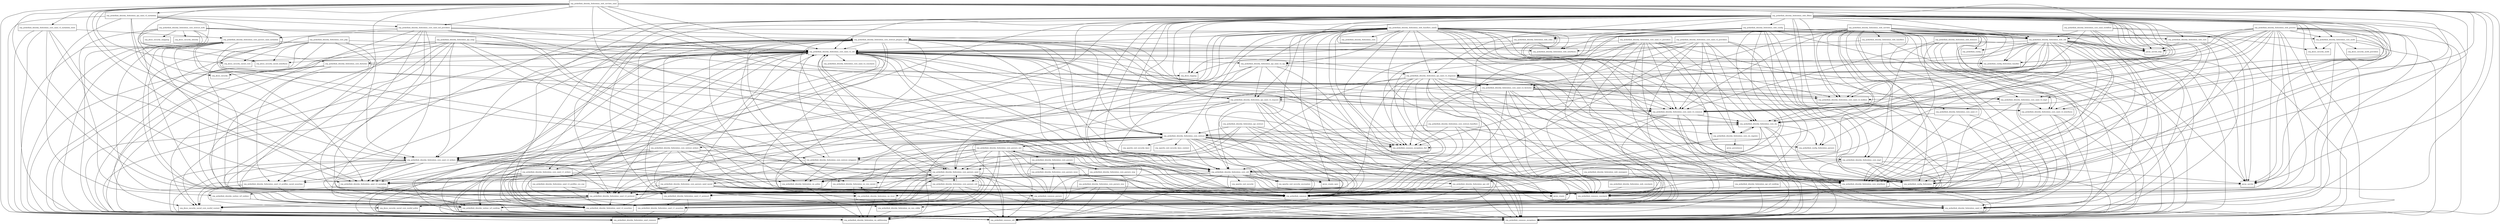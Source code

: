digraph picketlink_federation_2_5_3_SP10_redhat_1_package_dependencies {
  node [shape = box, fontsize=10.0];
  org_picketlink_identity_federation_api_saml_v2_metadata -> org_picketlink_common;
  org_picketlink_identity_federation_api_saml_v2_metadata -> org_picketlink_common_exceptions;
  org_picketlink_identity_federation_api_saml_v2_metadata -> org_picketlink_common_util;
  org_picketlink_identity_federation_api_saml_v2_metadata -> org_picketlink_identity_federation_core_saml_md_providers;
  org_picketlink_identity_federation_api_saml_v2_metadata -> org_picketlink_identity_federation_core_saml_v2_util;
  org_picketlink_identity_federation_api_saml_v2_metadata -> org_picketlink_identity_federation_core_saml_v2_writers;
  org_picketlink_identity_federation_api_saml_v2_metadata -> org_picketlink_identity_federation_saml_v2_metadata;
  org_picketlink_identity_federation_api_saml_v2_metadata -> org_picketlink_identity_xmlsec_w3_xmlenc;
  org_picketlink_identity_federation_api_saml_v2_request -> org_picketlink_common;
  org_picketlink_identity_federation_api_saml_v2_request -> org_picketlink_common_constants;
  org_picketlink_identity_federation_api_saml_v2_request -> org_picketlink_common_exceptions;
  org_picketlink_identity_federation_api_saml_v2_request -> org_picketlink_common_util;
  org_picketlink_identity_federation_api_saml_v2_request -> org_picketlink_identity_federation_core_parsers_saml;
  org_picketlink_identity_federation_api_saml_v2_request -> org_picketlink_identity_federation_core_saml_v2_common;
  org_picketlink_identity_federation_api_saml_v2_request -> org_picketlink_identity_federation_core_saml_v2_util;
  org_picketlink_identity_federation_api_saml_v2_request -> org_picketlink_identity_federation_core_saml_v2_writers;
  org_picketlink_identity_federation_api_saml_v2_request -> org_picketlink_identity_federation_core_util;
  org_picketlink_identity_federation_api_saml_v2_request -> org_picketlink_identity_federation_saml_v2;
  org_picketlink_identity_federation_api_saml_v2_request -> org_picketlink_identity_federation_saml_v2_assertion;
  org_picketlink_identity_federation_api_saml_v2_request -> org_picketlink_identity_federation_saml_v2_protocol;
  org_picketlink_identity_federation_api_saml_v2_response -> org_picketlink_common;
  org_picketlink_identity_federation_api_saml_v2_response -> org_picketlink_common_constants;
  org_picketlink_identity_federation_api_saml_v2_response -> org_picketlink_common_exceptions;
  org_picketlink_identity_federation_api_saml_v2_response -> org_picketlink_common_exceptions_fed;
  org_picketlink_identity_federation_api_saml_v2_response -> org_picketlink_common_util;
  org_picketlink_identity_federation_api_saml_v2_response -> org_picketlink_identity_federation_core_interfaces;
  org_picketlink_identity_federation_api_saml_v2_response -> org_picketlink_identity_federation_core_parsers_saml;
  org_picketlink_identity_federation_api_saml_v2_response -> org_picketlink_identity_federation_core_saml_v2_common;
  org_picketlink_identity_federation_api_saml_v2_response -> org_picketlink_identity_federation_core_saml_v2_factories;
  org_picketlink_identity_federation_api_saml_v2_response -> org_picketlink_identity_federation_core_saml_v2_holders;
  org_picketlink_identity_federation_api_saml_v2_response -> org_picketlink_identity_federation_core_saml_v2_util;
  org_picketlink_identity_federation_api_saml_v2_response -> org_picketlink_identity_federation_core_saml_v2_writers;
  org_picketlink_identity_federation_api_saml_v2_response -> org_picketlink_identity_federation_core_sts;
  org_picketlink_identity_federation_api_saml_v2_response -> org_picketlink_identity_federation_core_util;
  org_picketlink_identity_federation_api_saml_v2_response -> org_picketlink_identity_federation_saml_v2;
  org_picketlink_identity_federation_api_saml_v2_response -> org_picketlink_identity_federation_saml_v2_assertion;
  org_picketlink_identity_federation_api_saml_v2_response -> org_picketlink_identity_federation_saml_v2_protocol;
  org_picketlink_identity_federation_api_saml_v2_sig -> org_picketlink_common;
  org_picketlink_identity_federation_api_saml_v2_sig -> org_picketlink_common_constants;
  org_picketlink_identity_federation_api_saml_v2_sig -> org_picketlink_common_exceptions;
  org_picketlink_identity_federation_api_saml_v2_sig -> org_picketlink_identity_federation_api_saml_v2_request;
  org_picketlink_identity_federation_api_saml_v2_sig -> org_picketlink_identity_federation_api_saml_v2_response;
  org_picketlink_identity_federation_api_saml_v2_sig -> org_picketlink_identity_federation_core_util;
  org_picketlink_identity_federation_api_saml_v2_sig -> org_picketlink_identity_federation_saml_v2_protocol;
  org_picketlink_identity_federation_api_soap -> org_jboss_security_xacml_core_model_context;
  org_picketlink_identity_federation_api_soap -> org_picketlink_common;
  org_picketlink_identity_federation_api_soap -> org_picketlink_common_constants;
  org_picketlink_identity_federation_api_soap -> org_picketlink_common_exceptions;
  org_picketlink_identity_federation_api_soap -> org_picketlink_common_util;
  org_picketlink_identity_federation_api_soap -> org_picketlink_identity_federation_core_parsers_saml;
  org_picketlink_identity_federation_api_soap -> org_picketlink_identity_federation_core_saml_v2_common;
  org_picketlink_identity_federation_api_soap -> org_picketlink_identity_federation_core_saml_v2_util;
  org_picketlink_identity_federation_api_soap -> org_picketlink_identity_federation_core_saml_v2_writers;
  org_picketlink_identity_federation_api_soap -> org_picketlink_identity_federation_core_util;
  org_picketlink_identity_federation_api_soap -> org_picketlink_identity_federation_saml_v2_assertion;
  org_picketlink_identity_federation_api_soap -> org_picketlink_identity_federation_saml_v2_profiles_xacml_assertion;
  org_picketlink_identity_federation_api_soap -> org_picketlink_identity_federation_saml_v2_protocol;
  org_picketlink_identity_federation_api_util -> org_picketlink_common;
  org_picketlink_identity_federation_api_util -> org_picketlink_common_exceptions;
  org_picketlink_identity_federation_api_util -> org_picketlink_common_util;
  org_picketlink_identity_federation_api_w3_xmldsig -> org_picketlink_common_constants;
  org_picketlink_identity_federation_api_w3_xmldsig -> org_picketlink_common_exceptions;
  org_picketlink_identity_federation_api_w3_xmldsig -> org_picketlink_common_util;
  org_picketlink_identity_federation_api_wstrust -> org_picketlink_common;
  org_picketlink_identity_federation_api_wstrust -> org_picketlink_common_exceptions;
  org_picketlink_identity_federation_api_wstrust -> org_picketlink_common_exceptions_fed;
  org_picketlink_identity_federation_api_wstrust -> org_picketlink_identity_federation_core_wstrust;
  org_picketlink_identity_federation_api_wstrust -> org_picketlink_identity_federation_core_wstrust_wrappers;
  org_picketlink_identity_federation_api_wstrust -> org_picketlink_identity_federation_ws_policy;
  org_picketlink_identity_federation_api_wstrust -> org_picketlink_identity_federation_ws_trust;
  org_picketlink_identity_federation_core_audit -> javax_servlet;
  org_picketlink_identity_federation_core_audit -> org_jboss_security_audit;
  org_picketlink_identity_federation_core_audit -> org_jboss_security_audit_providers;
  org_picketlink_identity_federation_core_audit -> org_picketlink_common;
  org_picketlink_identity_federation_core_audit -> org_picketlink_common_exceptions;
  org_picketlink_identity_federation_core_audit -> org_picketlink_common_util;
  org_picketlink_identity_federation_core_factories -> org_jboss_logging;
  org_picketlink_identity_federation_core_factories -> org_jboss_security;
  org_picketlink_identity_federation_core_factories -> org_jboss_security_xacml_core_model_context;
  org_picketlink_identity_federation_core_factories -> org_picketlink_identity_federation_saml_v2_profiles_xacml_assertion;
  org_picketlink_identity_federation_core_impl -> javax_crypto;
  org_picketlink_identity_federation_core_impl -> org_picketlink_common;
  org_picketlink_identity_federation_core_impl -> org_picketlink_common_exceptions;
  org_picketlink_identity_federation_core_impl -> org_picketlink_config_federation;
  org_picketlink_identity_federation_core_impl -> org_picketlink_identity_federation_core_interfaces;
  org_picketlink_identity_federation_core_impl -> org_picketlink_identity_federation_core_util;
  org_picketlink_identity_federation_core_interfaces -> javax_crypto;
  org_picketlink_identity_federation_core_interfaces -> org_picketlink_common_exceptions;
  org_picketlink_identity_federation_core_parsers -> org_picketlink_common_parsers;
  org_picketlink_identity_federation_core_parsers -> org_picketlink_identity_federation_core_parsers_saml;
  org_picketlink_identity_federation_core_parsers -> org_picketlink_identity_federation_core_parsers_wsa;
  org_picketlink_identity_federation_core_parsers -> org_picketlink_identity_federation_core_parsers_wsp;
  org_picketlink_identity_federation_core_parsers -> org_picketlink_identity_federation_core_parsers_wsse;
  org_picketlink_identity_federation_core_parsers -> org_picketlink_identity_federation_core_parsers_wst;
  org_picketlink_identity_federation_core_parsers_saml -> org_jboss_security_xacml_core_model_context;
  org_picketlink_identity_federation_core_parsers_saml -> org_picketlink_common;
  org_picketlink_identity_federation_core_parsers_saml -> org_picketlink_common_constants;
  org_picketlink_identity_federation_core_parsers_saml -> org_picketlink_common_exceptions;
  org_picketlink_identity_federation_core_parsers_saml -> org_picketlink_common_parsers;
  org_picketlink_identity_federation_core_parsers_saml -> org_picketlink_common_util;
  org_picketlink_identity_federation_core_parsers_saml -> org_picketlink_identity_federation_core_parsers_saml_metadata;
  org_picketlink_identity_federation_core_parsers_saml -> org_picketlink_identity_federation_core_parsers_saml_xacml;
  org_picketlink_identity_federation_core_parsers_saml -> org_picketlink_identity_federation_core_parsers_util;
  org_picketlink_identity_federation_core_parsers_saml -> org_picketlink_identity_federation_core_saml_v2_util;
  org_picketlink_identity_federation_core_parsers_saml -> org_picketlink_identity_federation_saml_common;
  org_picketlink_identity_federation_core_parsers_saml -> org_picketlink_identity_federation_saml_v1_assertion;
  org_picketlink_identity_federation_core_parsers_saml -> org_picketlink_identity_federation_saml_v1_protocol;
  org_picketlink_identity_federation_core_parsers_saml -> org_picketlink_identity_federation_saml_v2_assertion;
  org_picketlink_identity_federation_core_parsers_saml -> org_picketlink_identity_federation_saml_v2_profiles_xacml_assertion;
  org_picketlink_identity_federation_core_parsers_saml -> org_picketlink_identity_federation_saml_v2_protocol;
  org_picketlink_identity_federation_core_parsers_saml -> org_picketlink_identity_xmlsec_w3_xmldsig;
  org_picketlink_identity_federation_core_parsers_saml_metadata -> org_picketlink_common;
  org_picketlink_identity_federation_core_parsers_saml_metadata -> org_picketlink_common_constants;
  org_picketlink_identity_federation_core_parsers_saml_metadata -> org_picketlink_common_exceptions;
  org_picketlink_identity_federation_core_parsers_saml_metadata -> org_picketlink_common_parsers;
  org_picketlink_identity_federation_core_parsers_saml_metadata -> org_picketlink_common_util;
  org_picketlink_identity_federation_core_parsers_saml_metadata -> org_picketlink_identity_federation_core_parsers_util;
  org_picketlink_identity_federation_core_parsers_saml_metadata -> org_picketlink_identity_federation_core_saml_v2_util;
  org_picketlink_identity_federation_core_parsers_saml_metadata -> org_picketlink_identity_federation_saml_v2_assertion;
  org_picketlink_identity_federation_core_parsers_saml_metadata -> org_picketlink_identity_federation_saml_v2_metadata;
  org_picketlink_identity_federation_core_parsers_saml_xacml -> org_jboss_security_xacml_core_model_context;
  org_picketlink_identity_federation_core_parsers_saml_xacml -> org_picketlink_common;
  org_picketlink_identity_federation_core_parsers_saml_xacml -> org_picketlink_common_constants;
  org_picketlink_identity_federation_core_parsers_saml_xacml -> org_picketlink_common_exceptions;
  org_picketlink_identity_federation_core_parsers_saml_xacml -> org_picketlink_common_parsers;
  org_picketlink_identity_federation_core_parsers_saml_xacml -> org_picketlink_common_util;
  org_picketlink_identity_federation_core_parsers_saml_xacml -> org_picketlink_identity_federation_core_parsers_saml;
  org_picketlink_identity_federation_core_parsers_saml_xacml -> org_picketlink_identity_federation_saml_v2_protocol;
  org_picketlink_identity_federation_core_parsers_util -> org_picketlink_common;
  org_picketlink_identity_federation_core_parsers_util -> org_picketlink_common_constants;
  org_picketlink_identity_federation_core_parsers_util -> org_picketlink_common_exceptions;
  org_picketlink_identity_federation_core_parsers_util -> org_picketlink_common_util;
  org_picketlink_identity_federation_core_parsers_util -> org_picketlink_identity_federation_core_parsers_saml;
  org_picketlink_identity_federation_core_parsers_util -> org_picketlink_identity_federation_core_saml_v2_util;
  org_picketlink_identity_federation_core_parsers_util -> org_picketlink_identity_federation_saml_v1_assertion;
  org_picketlink_identity_federation_core_parsers_util -> org_picketlink_identity_federation_saml_v1_protocol;
  org_picketlink_identity_federation_core_parsers_util -> org_picketlink_identity_federation_saml_v2_assertion;
  org_picketlink_identity_federation_core_parsers_util -> org_picketlink_identity_xmlsec_w3_xmldsig;
  org_picketlink_identity_federation_core_parsers_wsa -> org_picketlink_common;
  org_picketlink_identity_federation_core_parsers_wsa -> org_picketlink_common_exceptions;
  org_picketlink_identity_federation_core_parsers_wsa -> org_picketlink_common_parsers;
  org_picketlink_identity_federation_core_parsers_wsa -> org_picketlink_common_util;
  org_picketlink_identity_federation_core_parsers_wsa -> org_picketlink_identity_federation_ws_addressing;
  org_picketlink_identity_federation_core_parsers_wsp -> org_picketlink_common;
  org_picketlink_identity_federation_core_parsers_wsp -> org_picketlink_common_exceptions;
  org_picketlink_identity_federation_core_parsers_wsp -> org_picketlink_common_parsers;
  org_picketlink_identity_federation_core_parsers_wsp -> org_picketlink_common_util;
  org_picketlink_identity_federation_core_parsers_wsp -> org_picketlink_identity_federation_core_parsers;
  org_picketlink_identity_federation_core_parsers_wsp -> org_picketlink_identity_federation_ws_policy;
  org_picketlink_identity_federation_core_parsers_wsse -> org_picketlink_common;
  org_picketlink_identity_federation_core_parsers_wsse -> org_picketlink_common_exceptions;
  org_picketlink_identity_federation_core_parsers_wsse -> org_picketlink_common_parsers;
  org_picketlink_identity_federation_core_parsers_wsse -> org_picketlink_common_util;
  org_picketlink_identity_federation_core_parsers_wsse -> org_picketlink_identity_federation_ws_wss_secext;
  org_picketlink_identity_federation_core_parsers_wst -> org_picketlink_common;
  org_picketlink_identity_federation_core_parsers_wst -> org_picketlink_common_exceptions;
  org_picketlink_identity_federation_core_parsers_wst -> org_picketlink_common_parsers;
  org_picketlink_identity_federation_core_parsers_wst -> org_picketlink_common_util;
  org_picketlink_identity_federation_core_parsers_wst -> org_picketlink_identity_federation_core_parsers;
  org_picketlink_identity_federation_core_parsers_wst -> org_picketlink_identity_federation_core_parsers_util;
  org_picketlink_identity_federation_core_parsers_wst -> org_picketlink_identity_federation_core_parsers_wsse;
  org_picketlink_identity_federation_core_parsers_wst -> org_picketlink_identity_federation_core_wstrust;
  org_picketlink_identity_federation_core_parsers_wst -> org_picketlink_identity_federation_core_wstrust_wrappers;
  org_picketlink_identity_federation_core_parsers_wst -> org_picketlink_identity_federation_ws_addressing;
  org_picketlink_identity_federation_core_parsers_wst -> org_picketlink_identity_federation_ws_policy;
  org_picketlink_identity_federation_core_parsers_wst -> org_picketlink_identity_federation_ws_trust;
  org_picketlink_identity_federation_core_parsers_wst -> org_picketlink_identity_federation_ws_wss_secext;
  org_picketlink_identity_federation_core_parsers_wst -> org_picketlink_identity_federation_ws_wss_utility;
  org_picketlink_identity_federation_core_parsers_wst -> org_picketlink_identity_xmlsec_w3_xmldsig;
  org_picketlink_identity_federation_core_pdp -> org_jboss_security_xacml_core;
  org_picketlink_identity_federation_core_pdp -> org_jboss_security_xacml_interfaces;
  org_picketlink_identity_federation_core_pdp -> org_picketlink_common;
  org_picketlink_identity_federation_core_pdp -> org_picketlink_common_exceptions;
  org_picketlink_identity_federation_core_pdp -> org_picketlink_common_util;
  org_picketlink_identity_federation_core_pdp -> org_picketlink_identity_federation_core_saml_v2_util;
  org_picketlink_identity_federation_core_pdp -> org_picketlink_identity_federation_core_saml_v2_writers;
  org_picketlink_identity_federation_core_pdp -> org_picketlink_identity_federation_saml_v2_protocol;
  org_picketlink_identity_federation_core_saml_md_providers -> org_picketlink_common;
  org_picketlink_identity_federation_core_saml_md_providers -> org_picketlink_common_constants;
  org_picketlink_identity_federation_core_saml_md_providers -> org_picketlink_common_exceptions;
  org_picketlink_identity_federation_core_saml_md_providers -> org_picketlink_common_util;
  org_picketlink_identity_federation_core_saml_md_providers -> org_picketlink_config_federation;
  org_picketlink_identity_federation_core_saml_md_providers -> org_picketlink_config_federation_handler;
  org_picketlink_identity_federation_core_saml_md_providers -> org_picketlink_identity_federation_core_interfaces;
  org_picketlink_identity_federation_core_saml_md_providers -> org_picketlink_identity_federation_core_parsers_saml_metadata;
  org_picketlink_identity_federation_core_saml_md_providers -> org_picketlink_identity_federation_saml_v2_assertion;
  org_picketlink_identity_federation_core_saml_md_providers -> org_picketlink_identity_federation_saml_v2_metadata;
  org_picketlink_identity_federation_core_saml_md_providers -> org_picketlink_identity_federation_web_util;
  org_picketlink_identity_federation_core_saml_v1 -> org_picketlink_common_constants;
  org_picketlink_identity_federation_core_saml_v1 -> org_picketlink_identity_federation_core_interfaces;
  org_picketlink_identity_federation_core_saml_v1 -> org_picketlink_identity_federation_core_sts;
  org_picketlink_identity_federation_core_saml_v1 -> org_picketlink_identity_federation_saml_v1_assertion;
  org_picketlink_identity_federation_core_saml_v1_providers -> org_picketlink_common;
  org_picketlink_identity_federation_core_saml_v1_providers -> org_picketlink_common_constants;
  org_picketlink_identity_federation_core_saml_v1_providers -> org_picketlink_common_exceptions;
  org_picketlink_identity_federation_core_saml_v1_providers -> org_picketlink_common_exceptions_fed;
  org_picketlink_identity_federation_core_saml_v1_providers -> org_picketlink_identity_federation_core_interfaces;
  org_picketlink_identity_federation_core_saml_v1_providers -> org_picketlink_identity_federation_core_saml_v1;
  org_picketlink_identity_federation_core_saml_v1_providers -> org_picketlink_identity_federation_core_saml_v2_common;
  org_picketlink_identity_federation_core_saml_v1_providers -> org_picketlink_identity_federation_core_saml_v2_util;
  org_picketlink_identity_federation_core_saml_v1_providers -> org_picketlink_identity_federation_core_sts;
  org_picketlink_identity_federation_core_saml_v1_providers -> org_picketlink_identity_federation_core_sts_registry;
  org_picketlink_identity_federation_core_saml_v1_providers -> org_picketlink_identity_federation_saml_v1_assertion;
  org_picketlink_identity_federation_core_saml_v1_providers -> org_picketlink_identity_federation_saml_v2_assertion;
  org_picketlink_identity_federation_core_saml_v1_writers -> org_picketlink_common;
  org_picketlink_identity_federation_core_saml_v1_writers -> org_picketlink_common_constants;
  org_picketlink_identity_federation_core_saml_v1_writers -> org_picketlink_common_exceptions;
  org_picketlink_identity_federation_core_saml_v1_writers -> org_picketlink_common_util;
  org_picketlink_identity_federation_core_saml_v1_writers -> org_picketlink_identity_federation_saml_common;
  org_picketlink_identity_federation_core_saml_v1_writers -> org_picketlink_identity_federation_saml_v1_assertion;
  org_picketlink_identity_federation_core_saml_v1_writers -> org_picketlink_identity_federation_saml_v1_protocol;
  org_picketlink_identity_federation_core_saml_v1_writers -> org_picketlink_identity_federation_saml_v2_assertion;
  org_picketlink_identity_federation_core_saml_v1_writers -> org_picketlink_identity_federation_saml_v2_metadata;
  org_picketlink_identity_federation_core_saml_v2_common -> org_picketlink_common;
  org_picketlink_identity_federation_core_saml_v2_common -> org_picketlink_common_constants;
  org_picketlink_identity_federation_core_saml_v2_common -> org_picketlink_identity_federation_core_interfaces;
  org_picketlink_identity_federation_core_saml_v2_common -> org_picketlink_identity_federation_core_sts;
  org_picketlink_identity_federation_core_saml_v2_common -> org_picketlink_identity_federation_saml_v2;
  org_picketlink_identity_federation_core_saml_v2_common -> org_picketlink_identity_federation_saml_v2_assertion;
  org_picketlink_identity_federation_core_saml_v2_factories -> org_picketlink_common;
  org_picketlink_identity_federation_core_saml_v2_factories -> org_picketlink_common_constants;
  org_picketlink_identity_federation_core_saml_v2_factories -> org_picketlink_common_exceptions;
  org_picketlink_identity_federation_core_saml_v2_factories -> org_picketlink_identity_federation_core_saml_v2_common;
  org_picketlink_identity_federation_core_saml_v2_factories -> org_picketlink_identity_federation_core_saml_v2_holders;
  org_picketlink_identity_federation_core_saml_v2_factories -> org_picketlink_identity_federation_core_saml_v2_impl;
  org_picketlink_identity_federation_core_saml_v2_factories -> org_picketlink_identity_federation_core_saml_v2_interfaces;
  org_picketlink_identity_federation_core_saml_v2_factories -> org_picketlink_identity_federation_core_saml_v2_util;
  org_picketlink_identity_federation_core_saml_v2_factories -> org_picketlink_identity_federation_saml_v2_assertion;
  org_picketlink_identity_federation_core_saml_v2_factories -> org_picketlink_identity_federation_saml_v2_protocol;
  org_picketlink_identity_federation_core_saml_v2_factories -> org_picketlink_identity_xmlsec_w3_xmldsig;
  org_picketlink_identity_federation_core_saml_v2_holders -> org_picketlink_common;
  org_picketlink_identity_federation_core_saml_v2_holders -> org_picketlink_common_constants;
  org_picketlink_identity_federation_core_saml_v2_holders -> org_picketlink_identity_federation_core_sts;
  org_picketlink_identity_federation_core_saml_v2_holders -> org_picketlink_identity_federation_saml_v2_assertion;
  org_picketlink_identity_federation_core_saml_v2_impl -> org_picketlink_identity_federation_core_interfaces;
  org_picketlink_identity_federation_core_saml_v2_impl -> org_picketlink_identity_federation_core_saml_v2_common;
  org_picketlink_identity_federation_core_saml_v2_impl -> org_picketlink_identity_federation_core_saml_v2_interfaces;
  org_picketlink_identity_federation_core_saml_v2_impl -> org_picketlink_identity_federation_saml_v2;
  org_picketlink_identity_federation_core_saml_v2_impl -> org_picketlink_identity_federation_saml_v2_assertion;
  org_picketlink_identity_federation_core_saml_v2_interfaces -> org_picketlink_common_exceptions;
  org_picketlink_identity_federation_core_saml_v2_interfaces -> org_picketlink_identity_federation_core_interfaces;
  org_picketlink_identity_federation_core_saml_v2_interfaces -> org_picketlink_identity_federation_saml_v2;
  org_picketlink_identity_federation_core_saml_v2_interfaces -> org_picketlink_identity_federation_saml_v2_assertion;
  org_picketlink_identity_federation_core_saml_v2_metadata_store -> org_picketlink_common;
  org_picketlink_identity_federation_core_saml_v2_metadata_store -> org_picketlink_common_exceptions;
  org_picketlink_identity_federation_core_saml_v2_metadata_store -> org_picketlink_common_util;
  org_picketlink_identity_federation_core_saml_v2_metadata_store -> org_picketlink_identity_federation_core_parsers_saml_metadata;
  org_picketlink_identity_federation_core_saml_v2_metadata_store -> org_picketlink_identity_federation_core_saml_v2_writers;
  org_picketlink_identity_federation_core_saml_v2_metadata_store -> org_picketlink_identity_federation_saml_v2_metadata;
  org_picketlink_identity_federation_core_saml_v2_providers -> org_picketlink_common;
  org_picketlink_identity_federation_core_saml_v2_providers -> org_picketlink_common_constants;
  org_picketlink_identity_federation_core_saml_v2_providers -> org_picketlink_common_exceptions;
  org_picketlink_identity_federation_core_saml_v2_providers -> org_picketlink_common_exceptions_fed;
  org_picketlink_identity_federation_core_saml_v2_providers -> org_picketlink_identity_federation_core_interfaces;
  org_picketlink_identity_federation_core_saml_v2_providers -> org_picketlink_identity_federation_core_saml_v2_common;
  org_picketlink_identity_federation_core_saml_v2_providers -> org_picketlink_identity_federation_core_saml_v2_factories;
  org_picketlink_identity_federation_core_saml_v2_providers -> org_picketlink_identity_federation_core_saml_v2_util;
  org_picketlink_identity_federation_core_saml_v2_providers -> org_picketlink_identity_federation_core_sts;
  org_picketlink_identity_federation_core_saml_v2_providers -> org_picketlink_identity_federation_core_sts_registry;
  org_picketlink_identity_federation_core_saml_v2_providers -> org_picketlink_identity_federation_saml_v2_assertion;
  org_picketlink_identity_federation_core_saml_v2_util -> org_jboss_security_xacml_core;
  org_picketlink_identity_federation_core_saml_v2_util -> org_jboss_security_xacml_core_model_context;
  org_picketlink_identity_federation_core_saml_v2_util -> org_jboss_security_xacml_interfaces;
  org_picketlink_identity_federation_core_saml_v2_util -> org_picketlink_common;
  org_picketlink_identity_federation_core_saml_v2_util -> org_picketlink_common_constants;
  org_picketlink_identity_federation_core_saml_v2_util -> org_picketlink_common_exceptions;
  org_picketlink_identity_federation_core_saml_v2_util -> org_picketlink_common_exceptions_fed;
  org_picketlink_identity_federation_core_saml_v2_util -> org_picketlink_common_util;
  org_picketlink_identity_federation_core_saml_v2_util -> org_picketlink_config_federation;
  org_picketlink_identity_federation_core_saml_v2_util -> org_picketlink_config_federation_handler;
  org_picketlink_identity_federation_core_saml_v2_util -> org_picketlink_identity_federation_api_saml_v2_sig;
  org_picketlink_identity_federation_core_saml_v2_util -> org_picketlink_identity_federation_core_factories;
  org_picketlink_identity_federation_core_saml_v2_util -> org_picketlink_identity_federation_core_parsers_saml;
  org_picketlink_identity_federation_core_saml_v2_util -> org_picketlink_identity_federation_core_parsers_saml_xacml;
  org_picketlink_identity_federation_core_saml_v2_util -> org_picketlink_identity_federation_core_saml_v2_common;
  org_picketlink_identity_federation_core_saml_v2_util -> org_picketlink_identity_federation_core_saml_v2_constants;
  org_picketlink_identity_federation_core_saml_v2_util -> org_picketlink_identity_federation_core_saml_v2_factories;
  org_picketlink_identity_federation_core_saml_v2_util -> org_picketlink_identity_federation_core_saml_v2_holders;
  org_picketlink_identity_federation_core_saml_v2_util -> org_picketlink_identity_federation_core_saml_v2_impl;
  org_picketlink_identity_federation_core_saml_v2_util -> org_picketlink_identity_federation_core_saml_v2_interfaces;
  org_picketlink_identity_federation_core_saml_v2_util -> org_picketlink_identity_federation_core_saml_v2_writers;
  org_picketlink_identity_federation_core_saml_v2_util -> org_picketlink_identity_federation_core_util;
  org_picketlink_identity_federation_core_saml_v2_util -> org_picketlink_identity_federation_saml_v1_assertion;
  org_picketlink_identity_federation_core_saml_v2_util -> org_picketlink_identity_federation_saml_v2_assertion;
  org_picketlink_identity_federation_core_saml_v2_util -> org_picketlink_identity_federation_saml_v2_metadata;
  org_picketlink_identity_federation_core_saml_v2_util -> org_picketlink_identity_federation_saml_v2_profiles_xacml_assertion;
  org_picketlink_identity_federation_core_saml_v2_util -> org_picketlink_identity_federation_saml_v2_protocol;
  org_picketlink_identity_federation_core_saml_v2_util -> org_picketlink_identity_xmlsec_w3_xmldsig;
  org_picketlink_identity_federation_core_saml_v2_writers -> org_jboss_security_xacml_core_model_context;
  org_picketlink_identity_federation_core_saml_v2_writers -> org_picketlink_common;
  org_picketlink_identity_federation_core_saml_v2_writers -> org_picketlink_common_constants;
  org_picketlink_identity_federation_core_saml_v2_writers -> org_picketlink_common_exceptions;
  org_picketlink_identity_federation_core_saml_v2_writers -> org_picketlink_common_util;
  org_picketlink_identity_federation_core_saml_v2_writers -> org_picketlink_identity_federation_core_saml_v2_util;
  org_picketlink_identity_federation_core_saml_v2_writers -> org_picketlink_identity_federation_core_util;
  org_picketlink_identity_federation_core_saml_v2_writers -> org_picketlink_identity_federation_saml_v2_assertion;
  org_picketlink_identity_federation_core_saml_v2_writers -> org_picketlink_identity_federation_saml_v2_metadata;
  org_picketlink_identity_federation_core_saml_v2_writers -> org_picketlink_identity_federation_saml_v2_profiles_xacml_assertion;
  org_picketlink_identity_federation_core_saml_v2_writers -> org_picketlink_identity_federation_saml_v2_protocol;
  org_picketlink_identity_federation_core_saml_v2_writers -> org_picketlink_identity_xmlsec_w3_xmldsig;
  org_picketlink_identity_federation_core_saml_workflow -> javax_servlet;
  org_picketlink_identity_federation_core_saml_workflow -> javax_servlet_http;
  org_picketlink_identity_federation_core_saml_workflow -> org_picketlink_common;
  org_picketlink_identity_federation_core_saml_workflow -> org_picketlink_common_exceptions;
  org_picketlink_identity_federation_core_saml_workflow -> org_picketlink_common_util;
  org_picketlink_identity_federation_core_saml_workflow -> org_picketlink_identity_federation_core_saml_v2_holders;
  org_picketlink_identity_federation_core_saml_workflow -> org_picketlink_identity_federation_web_util;
  org_picketlink_identity_federation_core_sts -> org_picketlink_common;
  org_picketlink_identity_federation_core_sts -> org_picketlink_common_exceptions;
  org_picketlink_identity_federation_core_sts -> org_picketlink_config_federation;
  org_picketlink_identity_federation_core_sts -> org_picketlink_config_federation_parsers;
  org_picketlink_identity_federation_core_sts -> org_picketlink_identity_federation_core_interfaces;
  org_picketlink_identity_federation_core_sts -> org_picketlink_identity_federation_core_sts_registry;
  org_picketlink_identity_federation_core_sts -> org_picketlink_identity_federation_core_wstrust;
  org_picketlink_identity_federation_core_sts_registry -> javax_persistence;
  org_picketlink_identity_federation_core_sts_registry -> org_picketlink_common;
  org_picketlink_identity_federation_core_sts_registry -> org_picketlink_identity_federation_core_sts;
  org_picketlink_identity_federation_core_util -> javax_crypto;
  org_picketlink_identity_federation_core_util -> javax_crypto_spec;
  org_picketlink_identity_federation_core_util -> javax_servlet;
  org_picketlink_identity_federation_core_util -> org_apache_xml_security;
  org_picketlink_identity_federation_core_util -> org_apache_xml_security_encryption;
  org_picketlink_identity_federation_core_util -> org_picketlink_common;
  org_picketlink_identity_federation_core_util -> org_picketlink_common_constants;
  org_picketlink_identity_federation_core_util -> org_picketlink_common_exceptions;
  org_picketlink_identity_federation_core_util -> org_picketlink_common_util;
  org_picketlink_identity_federation_core_util -> org_picketlink_config_federation;
  org_picketlink_identity_federation_core_util -> org_picketlink_identity_federation_core_interfaces;
  org_picketlink_identity_federation_core_util -> org_picketlink_identity_federation_saml_v2_metadata;
  org_picketlink_identity_federation_core_util -> org_picketlink_identity_xmlsec_w3_xmldsig;
  org_picketlink_identity_federation_core_wstrust -> javax_crypto;
  org_picketlink_identity_federation_core_wstrust -> javax_crypto_spec;
  org_picketlink_identity_federation_core_wstrust -> org_apache_xml_security_encryption;
  org_picketlink_identity_federation_core_wstrust -> org_apache_xml_security_keys;
  org_picketlink_identity_federation_core_wstrust -> org_apache_xml_security_keys_content;
  org_picketlink_identity_federation_core_wstrust -> org_picketlink_common;
  org_picketlink_identity_federation_core_wstrust -> org_picketlink_common_exceptions;
  org_picketlink_identity_federation_core_wstrust -> org_picketlink_common_exceptions_fed;
  org_picketlink_identity_federation_core_wstrust -> org_picketlink_common_util;
  org_picketlink_identity_federation_core_wstrust -> org_picketlink_config_federation;
  org_picketlink_identity_federation_core_wstrust -> org_picketlink_config_federation_parsers;
  org_picketlink_identity_federation_core_wstrust -> org_picketlink_identity_federation_core_interfaces;
  org_picketlink_identity_federation_core_wstrust -> org_picketlink_identity_federation_core_parsers_wst;
  org_picketlink_identity_federation_core_wstrust -> org_picketlink_identity_federation_core_saml_v2_util;
  org_picketlink_identity_federation_core_wstrust -> org_picketlink_identity_federation_core_sts;
  org_picketlink_identity_federation_core_wstrust -> org_picketlink_identity_federation_core_util;
  org_picketlink_identity_federation_core_wstrust -> org_picketlink_identity_federation_core_wstrust_wrappers;
  org_picketlink_identity_federation_core_wstrust -> org_picketlink_identity_federation_core_wstrust_writers;
  org_picketlink_identity_federation_core_wstrust -> org_picketlink_identity_federation_saml_v2;
  org_picketlink_identity_federation_core_wstrust -> org_picketlink_identity_federation_ws_addressing;
  org_picketlink_identity_federation_core_wstrust -> org_picketlink_identity_federation_ws_policy;
  org_picketlink_identity_federation_core_wstrust -> org_picketlink_identity_federation_ws_trust;
  org_picketlink_identity_federation_core_wstrust -> org_picketlink_identity_federation_ws_wss_secext;
  org_picketlink_identity_federation_core_wstrust -> org_picketlink_identity_xmlsec_w3_xmldsig;
  org_picketlink_identity_federation_core_wstrust_auth -> org_jboss_security;
  org_picketlink_identity_federation_core_wstrust_auth -> org_jboss_security_identity;
  org_picketlink_identity_federation_core_wstrust_auth -> org_jboss_security_mapping;
  org_picketlink_identity_federation_core_wstrust_auth -> org_picketlink_common;
  org_picketlink_identity_federation_core_wstrust_auth -> org_picketlink_common_exceptions_fed;
  org_picketlink_identity_federation_core_wstrust_auth -> org_picketlink_common_util;
  org_picketlink_identity_federation_core_wstrust_auth -> org_picketlink_identity_federation_core_factories;
  org_picketlink_identity_federation_core_wstrust_auth -> org_picketlink_identity_federation_core_saml_v2_util;
  org_picketlink_identity_federation_core_wstrust_auth -> org_picketlink_identity_federation_core_wstrust;
  org_picketlink_identity_federation_core_wstrust_auth -> org_picketlink_identity_federation_core_wstrust_plugins_saml;
  org_picketlink_identity_federation_core_wstrust_auth -> org_picketlink_identity_federation_saml_v2_assertion;
  org_picketlink_identity_federation_core_wstrust_handlers -> org_picketlink_common;
  org_picketlink_identity_federation_core_wstrust_handlers -> org_picketlink_common_constants;
  org_picketlink_identity_federation_core_wstrust_handlers -> org_picketlink_common_exceptions;
  org_picketlink_identity_federation_core_wstrust_handlers -> org_picketlink_common_exceptions_fed;
  org_picketlink_identity_federation_core_wstrust_handlers -> org_picketlink_identity_federation_core_wstrust;
  org_picketlink_identity_federation_core_wstrust_plugins_saml -> org_picketlink_common;
  org_picketlink_identity_federation_core_wstrust_plugins_saml -> org_picketlink_common_constants;
  org_picketlink_identity_federation_core_wstrust_plugins_saml -> org_picketlink_common_exceptions;
  org_picketlink_identity_federation_core_wstrust_plugins_saml -> org_picketlink_common_util;
  org_picketlink_identity_federation_core_wstrust_plugins_saml -> org_picketlink_identity_federation_core_interfaces;
  org_picketlink_identity_federation_core_wstrust_plugins_saml -> org_picketlink_identity_federation_core_parsers_saml;
  org_picketlink_identity_federation_core_wstrust_plugins_saml -> org_picketlink_identity_federation_core_saml_v1_writers;
  org_picketlink_identity_federation_core_wstrust_plugins_saml -> org_picketlink_identity_federation_core_saml_v2_common;
  org_picketlink_identity_federation_core_wstrust_plugins_saml -> org_picketlink_identity_federation_core_saml_v2_factories;
  org_picketlink_identity_federation_core_wstrust_plugins_saml -> org_picketlink_identity_federation_core_saml_v2_util;
  org_picketlink_identity_federation_core_wstrust_plugins_saml -> org_picketlink_identity_federation_core_saml_v2_writers;
  org_picketlink_identity_federation_core_wstrust_plugins_saml -> org_picketlink_identity_federation_core_sts;
  org_picketlink_identity_federation_core_wstrust_plugins_saml -> org_picketlink_identity_federation_core_sts_registry;
  org_picketlink_identity_federation_core_wstrust_plugins_saml -> org_picketlink_identity_federation_core_util;
  org_picketlink_identity_federation_core_wstrust_plugins_saml -> org_picketlink_identity_federation_core_wstrust;
  org_picketlink_identity_federation_core_wstrust_plugins_saml -> org_picketlink_identity_federation_core_wstrust_wrappers;
  org_picketlink_identity_federation_core_wstrust_plugins_saml -> org_picketlink_identity_federation_saml_v1_assertion;
  org_picketlink_identity_federation_core_wstrust_plugins_saml -> org_picketlink_identity_federation_saml_v2_assertion;
  org_picketlink_identity_federation_core_wstrust_plugins_saml -> org_picketlink_identity_federation_ws_policy;
  org_picketlink_identity_federation_core_wstrust_plugins_saml -> org_picketlink_identity_federation_ws_trust;
  org_picketlink_identity_federation_core_wstrust_plugins_saml -> org_picketlink_identity_federation_ws_wss_secext;
  org_picketlink_identity_federation_core_wstrust_plugins_saml -> org_picketlink_identity_xmlsec_w3_xmldsig;
  org_picketlink_identity_federation_core_wstrust_wrappers -> org_picketlink_common;
  org_picketlink_identity_federation_core_wstrust_wrappers -> org_picketlink_identity_federation_core_saml_v2_util;
  org_picketlink_identity_federation_core_wstrust_wrappers -> org_picketlink_identity_federation_ws_addressing;
  org_picketlink_identity_federation_core_wstrust_wrappers -> org_picketlink_identity_federation_ws_policy;
  org_picketlink_identity_federation_core_wstrust_wrappers -> org_picketlink_identity_federation_ws_trust;
  org_picketlink_identity_federation_core_wstrust_wrappers -> org_picketlink_identity_federation_ws_wss_utility;
  org_picketlink_identity_federation_core_wstrust_writers -> org_picketlink_common;
  org_picketlink_identity_federation_core_wstrust_writers -> org_picketlink_common_exceptions;
  org_picketlink_identity_federation_core_wstrust_writers -> org_picketlink_common_util;
  org_picketlink_identity_federation_core_wstrust_writers -> org_picketlink_identity_federation_core_saml_v2_util;
  org_picketlink_identity_federation_core_wstrust_writers -> org_picketlink_identity_federation_core_saml_v2_writers;
  org_picketlink_identity_federation_core_wstrust_writers -> org_picketlink_identity_federation_core_wstrust_wrappers;
  org_picketlink_identity_federation_core_wstrust_writers -> org_picketlink_identity_federation_saml_v2_assertion;
  org_picketlink_identity_federation_core_wstrust_writers -> org_picketlink_identity_federation_ws_addressing;
  org_picketlink_identity_federation_core_wstrust_writers -> org_picketlink_identity_federation_ws_policy;
  org_picketlink_identity_federation_core_wstrust_writers -> org_picketlink_identity_federation_ws_trust;
  org_picketlink_identity_federation_core_wstrust_writers -> org_picketlink_identity_federation_ws_wss_secext;
  org_picketlink_identity_federation_core_wstrust_writers -> org_picketlink_identity_xmlsec_w3_xmldsig;
  org_picketlink_identity_federation_saml_v1_assertion -> org_picketlink_identity_federation_saml_common;
  org_picketlink_identity_federation_saml_v1_protocol -> org_picketlink_identity_federation_saml_common;
  org_picketlink_identity_federation_saml_v1_protocol -> org_picketlink_identity_federation_saml_v1_assertion;
  org_picketlink_identity_federation_saml_v2_assertion -> org_picketlink_identity_federation_saml_common;
  org_picketlink_identity_federation_saml_v2_metadata -> org_picketlink_identity_federation_saml_v2_assertion;
  org_picketlink_identity_federation_saml_v2_metadata -> org_picketlink_identity_xmlsec_w3_xmldsig;
  org_picketlink_identity_federation_saml_v2_metadata -> org_picketlink_identity_xmlsec_w3_xmlenc;
  org_picketlink_identity_federation_saml_v2_profiles_sso_ecp -> org_picketlink_identity_federation_saml_v2_assertion;
  org_picketlink_identity_federation_saml_v2_profiles_sso_ecp -> org_picketlink_identity_federation_saml_v2_protocol;
  org_picketlink_identity_federation_saml_v2_profiles_xacml_assertion -> org_jboss_security_xacml_core_model_context;
  org_picketlink_identity_federation_saml_v2_profiles_xacml_assertion -> org_jboss_security_xacml_core_model_policy;
  org_picketlink_identity_federation_saml_v2_profiles_xacml_assertion -> org_picketlink_identity_federation_saml_v2_assertion;
  org_picketlink_identity_federation_saml_v2_protocol -> org_jboss_security_xacml_core_model_context;
  org_picketlink_identity_federation_saml_v2_protocol -> org_jboss_security_xacml_core_model_policy;
  org_picketlink_identity_federation_saml_v2_protocol -> org_picketlink_identity_federation_saml_common;
  org_picketlink_identity_federation_saml_v2_protocol -> org_picketlink_identity_federation_saml_v2;
  org_picketlink_identity_federation_saml_v2_protocol -> org_picketlink_identity_federation_saml_v2_assertion;
  org_picketlink_identity_federation_web_config -> org_picketlink_common;
  org_picketlink_identity_federation_web_config -> org_picketlink_common_constants;
  org_picketlink_identity_federation_web_config -> org_picketlink_common_exceptions;
  org_picketlink_identity_federation_web_config -> org_picketlink_common_util;
  org_picketlink_identity_federation_web_config -> org_picketlink_config;
  org_picketlink_identity_federation_web_config -> org_picketlink_config_federation;
  org_picketlink_identity_federation_web_config -> org_picketlink_config_federation_parsers;
  org_picketlink_identity_federation_web_config -> org_picketlink_identity_federation_core_parsers_saml;
  org_picketlink_identity_federation_web_config -> org_picketlink_identity_federation_core_util;
  org_picketlink_identity_federation_web_config -> org_picketlink_identity_federation_saml_v2_metadata;
  org_picketlink_identity_federation_web_config -> org_picketlink_identity_federation_web_util;
  org_picketlink_identity_federation_web_constants -> org_picketlink_common_constants;
  org_picketlink_identity_federation_web_core -> javax_servlet;
  org_picketlink_identity_federation_web_core -> javax_servlet_http;
  org_picketlink_identity_federation_web_core -> org_picketlink_common;
  org_picketlink_identity_federation_web_core -> org_picketlink_identity_federation_core_interfaces;
  org_picketlink_identity_federation_web_filters -> javax_servlet;
  org_picketlink_identity_federation_web_filters -> javax_servlet_http;
  org_picketlink_identity_federation_web_filters -> org_jboss_logging;
  org_picketlink_identity_federation_web_filters -> org_jboss_security_audit;
  org_picketlink_identity_federation_web_filters -> org_picketlink_common;
  org_picketlink_identity_federation_web_filters -> org_picketlink_common_constants;
  org_picketlink_identity_federation_web_filters -> org_picketlink_common_exceptions;
  org_picketlink_identity_federation_web_filters -> org_picketlink_common_exceptions_fed;
  org_picketlink_identity_federation_web_filters -> org_picketlink_common_util;
  org_picketlink_identity_federation_web_filters -> org_picketlink_config_federation;
  org_picketlink_identity_federation_web_filters -> org_picketlink_config_federation_handler;
  org_picketlink_identity_federation_web_filters -> org_picketlink_identity_federation_api_saml_v2_request;
  org_picketlink_identity_federation_web_filters -> org_picketlink_identity_federation_api_saml_v2_response;
  org_picketlink_identity_federation_web_filters -> org_picketlink_identity_federation_api_saml_v2_sig;
  org_picketlink_identity_federation_web_filters -> org_picketlink_identity_federation_core_audit;
  org_picketlink_identity_federation_web_filters -> org_picketlink_identity_federation_core_impl;
  org_picketlink_identity_federation_web_filters -> org_picketlink_identity_federation_core_interfaces;
  org_picketlink_identity_federation_web_filters -> org_picketlink_identity_federation_core_saml_v1;
  org_picketlink_identity_federation_web_filters -> org_picketlink_identity_federation_core_saml_v1_writers;
  org_picketlink_identity_federation_web_filters -> org_picketlink_identity_federation_core_saml_v2_common;
  org_picketlink_identity_federation_web_filters -> org_picketlink_identity_federation_core_saml_v2_factories;
  org_picketlink_identity_federation_web_filters -> org_picketlink_identity_federation_core_saml_v2_holders;
  org_picketlink_identity_federation_web_filters -> org_picketlink_identity_federation_core_saml_v2_impl;
  org_picketlink_identity_federation_web_filters -> org_picketlink_identity_federation_core_saml_v2_interfaces;
  org_picketlink_identity_federation_web_filters -> org_picketlink_identity_federation_core_saml_v2_util;
  org_picketlink_identity_federation_web_filters -> org_picketlink_identity_federation_core_sts;
  org_picketlink_identity_federation_web_filters -> org_picketlink_identity_federation_core_util;
  org_picketlink_identity_federation_web_filters -> org_picketlink_identity_federation_core_wstrust;
  org_picketlink_identity_federation_web_filters -> org_picketlink_identity_federation_saml_v1_assertion;
  org_picketlink_identity_federation_web_filters -> org_picketlink_identity_federation_saml_v1_protocol;
  org_picketlink_identity_federation_web_filters -> org_picketlink_identity_federation_saml_v2;
  org_picketlink_identity_federation_web_filters -> org_picketlink_identity_federation_saml_v2_assertion;
  org_picketlink_identity_federation_web_filters -> org_picketlink_identity_federation_saml_v2_metadata;
  org_picketlink_identity_federation_web_filters -> org_picketlink_identity_federation_saml_v2_protocol;
  org_picketlink_identity_federation_web_filters -> org_picketlink_identity_federation_web_config;
  org_picketlink_identity_federation_web_filters -> org_picketlink_identity_federation_web_core;
  org_picketlink_identity_federation_web_filters -> org_picketlink_identity_federation_web_interfaces;
  org_picketlink_identity_federation_web_filters -> org_picketlink_identity_federation_web_roles;
  org_picketlink_identity_federation_web_filters -> org_picketlink_identity_federation_web_util;
  org_picketlink_identity_federation_web_handlers -> org_picketlink_common;
  org_picketlink_identity_federation_web_handlers -> org_picketlink_common_exceptions;
  org_picketlink_identity_federation_web_handlers -> org_picketlink_identity_federation_web_interfaces;
  org_picketlink_identity_federation_web_handlers_saml2 -> javax_crypto;
  org_picketlink_identity_federation_web_handlers_saml2 -> javax_crypto_spec;
  org_picketlink_identity_federation_web_handlers_saml2 -> javax_servlet;
  org_picketlink_identity_federation_web_handlers_saml2 -> javax_servlet_http;
  org_picketlink_identity_federation_web_handlers_saml2 -> org_jboss_security_audit;
  org_picketlink_identity_federation_web_handlers_saml2 -> org_picketlink_common;
  org_picketlink_identity_federation_web_handlers_saml2 -> org_picketlink_common_constants;
  org_picketlink_identity_federation_web_handlers_saml2 -> org_picketlink_common_exceptions;
  org_picketlink_identity_federation_web_handlers_saml2 -> org_picketlink_common_exceptions_fed;
  org_picketlink_identity_federation_web_handlers_saml2 -> org_picketlink_common_util;
  org_picketlink_identity_federation_web_handlers_saml2 -> org_picketlink_config_federation;
  org_picketlink_identity_federation_web_handlers_saml2 -> org_picketlink_identity_federation_api_saml_v2_request;
  org_picketlink_identity_federation_web_handlers_saml2 -> org_picketlink_identity_federation_api_saml_v2_response;
  org_picketlink_identity_federation_web_handlers_saml2 -> org_picketlink_identity_federation_api_saml_v2_sig;
  org_picketlink_identity_federation_web_handlers_saml2 -> org_picketlink_identity_federation_core;
  org_picketlink_identity_federation_web_handlers_saml2 -> org_picketlink_identity_federation_core_audit;
  org_picketlink_identity_federation_web_handlers_saml2 -> org_picketlink_identity_federation_core_impl;
  org_picketlink_identity_federation_web_handlers_saml2 -> org_picketlink_identity_federation_core_interfaces;
  org_picketlink_identity_federation_web_handlers_saml2 -> org_picketlink_identity_federation_core_parsers_saml;
  org_picketlink_identity_federation_web_handlers_saml2 -> org_picketlink_identity_federation_core_saml_v2_common;
  org_picketlink_identity_federation_web_handlers_saml2 -> org_picketlink_identity_federation_core_saml_v2_holders;
  org_picketlink_identity_federation_web_handlers_saml2 -> org_picketlink_identity_federation_core_saml_v2_interfaces;
  org_picketlink_identity_federation_web_handlers_saml2 -> org_picketlink_identity_federation_core_saml_v2_util;
  org_picketlink_identity_federation_web_handlers_saml2 -> org_picketlink_identity_federation_core_sts;
  org_picketlink_identity_federation_web_handlers_saml2 -> org_picketlink_identity_federation_core_util;
  org_picketlink_identity_federation_web_handlers_saml2 -> org_picketlink_identity_federation_core_wstrust;
  org_picketlink_identity_federation_web_handlers_saml2 -> org_picketlink_identity_federation_core_wstrust_plugins_saml;
  org_picketlink_identity_federation_web_handlers_saml2 -> org_picketlink_identity_federation_saml_v2;
  org_picketlink_identity_federation_web_handlers_saml2 -> org_picketlink_identity_federation_saml_v2_assertion;
  org_picketlink_identity_federation_web_handlers_saml2 -> org_picketlink_identity_federation_saml_v2_metadata;
  org_picketlink_identity_federation_web_handlers_saml2 -> org_picketlink_identity_federation_saml_v2_protocol;
  org_picketlink_identity_federation_web_handlers_saml2 -> org_picketlink_identity_federation_web_core;
  org_picketlink_identity_federation_web_handlers_saml2 -> org_picketlink_identity_federation_web_interfaces;
  org_picketlink_identity_federation_web_handlers_saml2 -> org_picketlink_identity_federation_web_util;
  org_picketlink_identity_federation_web_listeners -> javax_servlet_http;
  org_picketlink_identity_federation_web_listeners -> org_picketlink_common;
  org_picketlink_identity_federation_web_listeners -> org_picketlink_common_exceptions;
  org_picketlink_identity_federation_web_listeners -> org_picketlink_identity_federation_core_interfaces;
  org_picketlink_identity_federation_web_listeners -> org_picketlink_identity_federation_core_saml_v2_common;
  org_picketlink_identity_federation_web_listeners -> org_picketlink_identity_federation_core_sts;
  org_picketlink_identity_federation_web_listeners -> org_picketlink_identity_federation_saml_v2_assertion;
  org_picketlink_identity_federation_web_managers -> org_picketlink_common;
  org_picketlink_identity_federation_web_managers -> org_picketlink_identity_federation_core_interfaces;
  org_picketlink_identity_federation_web_process -> javax_servlet;
  org_picketlink_identity_federation_web_process -> javax_servlet_http;
  org_picketlink_identity_federation_web_process -> org_picketlink_common;
  org_picketlink_identity_federation_web_process -> org_picketlink_common_exceptions;
  org_picketlink_identity_federation_web_process -> org_picketlink_common_util;
  org_picketlink_identity_federation_web_process -> org_picketlink_config_federation;
  org_picketlink_identity_federation_web_process -> org_picketlink_config_federation_handler;
  org_picketlink_identity_federation_web_process -> org_picketlink_identity_federation_api_saml_v2_request;
  org_picketlink_identity_federation_web_process -> org_picketlink_identity_federation_api_saml_v2_response;
  org_picketlink_identity_federation_web_process -> org_picketlink_identity_federation_core_audit;
  org_picketlink_identity_federation_web_process -> org_picketlink_identity_federation_core_interfaces;
  org_picketlink_identity_federation_web_process -> org_picketlink_identity_federation_core_saml_v2_common;
  org_picketlink_identity_federation_web_process -> org_picketlink_identity_federation_core_saml_v2_holders;
  org_picketlink_identity_federation_web_process -> org_picketlink_identity_federation_core_saml_v2_impl;
  org_picketlink_identity_federation_web_process -> org_picketlink_identity_federation_core_saml_v2_interfaces;
  org_picketlink_identity_federation_web_process -> org_picketlink_identity_federation_saml_v2;
  org_picketlink_identity_federation_web_process -> org_picketlink_identity_federation_saml_v2_assertion;
  org_picketlink_identity_federation_web_process -> org_picketlink_identity_federation_saml_v2_protocol;
  org_picketlink_identity_federation_web_process -> org_picketlink_identity_federation_web_core;
  org_picketlink_identity_federation_web_process -> org_picketlink_identity_federation_web_util;
  org_picketlink_identity_federation_web_roles -> org_jboss_logging;
  org_picketlink_identity_federation_web_roles -> org_picketlink_common_util;
  org_picketlink_identity_federation_web_roles -> org_picketlink_identity_federation_core_interfaces;
  org_picketlink_identity_federation_web_roles -> org_picketlink_identity_federation_web_interfaces;
  org_picketlink_identity_federation_web_servlets -> javax_servlet;
  org_picketlink_identity_federation_web_servlets -> javax_servlet_http;
  org_picketlink_identity_federation_web_servlets -> org_jboss_logging;
  org_picketlink_identity_federation_web_servlets -> org_picketlink_common_constants;
  org_picketlink_identity_federation_web_servlets -> org_picketlink_common_exceptions;
  org_picketlink_identity_federation_web_servlets -> org_picketlink_common_exceptions_fed;
  org_picketlink_identity_federation_web_servlets -> org_picketlink_common_util;
  org_picketlink_identity_federation_web_servlets -> org_picketlink_config_federation;
  org_picketlink_identity_federation_web_servlets -> org_picketlink_config_federation_handler;
  org_picketlink_identity_federation_web_servlets -> org_picketlink_identity_federation_core_impl;
  org_picketlink_identity_federation_web_servlets -> org_picketlink_identity_federation_core_interfaces;
  org_picketlink_identity_federation_web_servlets -> org_picketlink_identity_federation_core_saml_v2_common;
  org_picketlink_identity_federation_web_servlets -> org_picketlink_identity_federation_core_saml_v2_holders;
  org_picketlink_identity_federation_web_servlets -> org_picketlink_identity_federation_core_saml_v2_impl;
  org_picketlink_identity_federation_web_servlets -> org_picketlink_identity_federation_core_saml_v2_interfaces;
  org_picketlink_identity_federation_web_servlets -> org_picketlink_identity_federation_core_saml_v2_util;
  org_picketlink_identity_federation_web_servlets -> org_picketlink_identity_federation_core_sts;
  org_picketlink_identity_federation_web_servlets -> org_picketlink_identity_federation_core_util;
  org_picketlink_identity_federation_web_servlets -> org_picketlink_identity_federation_saml_v2;
  org_picketlink_identity_federation_web_servlets -> org_picketlink_identity_federation_saml_v2_assertion;
  org_picketlink_identity_federation_web_servlets -> org_picketlink_identity_federation_saml_v2_protocol;
  org_picketlink_identity_federation_web_servlets -> org_picketlink_identity_federation_web_core;
  org_picketlink_identity_federation_web_servlets -> org_picketlink_identity_federation_web_handlers;
  org_picketlink_identity_federation_web_servlets -> org_picketlink_identity_federation_web_interfaces;
  org_picketlink_identity_federation_web_servlets -> org_picketlink_identity_federation_web_roles;
  org_picketlink_identity_federation_web_servlets -> org_picketlink_identity_federation_web_util;
  org_picketlink_identity_federation_web_servlets_saml -> javax_servlet;
  org_picketlink_identity_federation_web_servlets_saml -> javax_servlet_http;
  org_picketlink_identity_federation_web_servlets_saml -> org_jboss_logging;
  org_picketlink_identity_federation_web_servlets_saml -> org_jboss_security_xacml_core;
  org_picketlink_identity_federation_web_servlets_saml -> org_jboss_security_xacml_interfaces;
  org_picketlink_identity_federation_web_servlets_saml -> org_picketlink_common;
  org_picketlink_identity_federation_web_servlets_saml -> org_picketlink_common_constants;
  org_picketlink_identity_federation_web_servlets_saml -> org_picketlink_common_exceptions;
  org_picketlink_identity_federation_web_servlets_saml -> org_picketlink_common_util;
  org_picketlink_identity_federation_web_servlets_saml -> org_picketlink_config_federation;
  org_picketlink_identity_federation_web_servlets_saml -> org_picketlink_identity_federation_api_saml_v2_metadata;
  org_picketlink_identity_federation_web_servlets_saml -> org_picketlink_identity_federation_api_util;
  org_picketlink_identity_federation_web_servlets_saml -> org_picketlink_identity_federation_core_interfaces;
  org_picketlink_identity_federation_web_servlets_saml -> org_picketlink_identity_federation_core_saml_md_providers;
  org_picketlink_identity_federation_web_servlets_saml -> org_picketlink_identity_federation_core_saml_v2_common;
  org_picketlink_identity_federation_web_servlets_saml -> org_picketlink_identity_federation_core_saml_v2_metadata_store;
  org_picketlink_identity_federation_web_servlets_saml -> org_picketlink_identity_federation_core_saml_v2_util;
  org_picketlink_identity_federation_web_servlets_saml -> org_picketlink_identity_federation_core_saml_v2_writers;
  org_picketlink_identity_federation_web_servlets_saml -> org_picketlink_identity_federation_core_util;
  org_picketlink_identity_federation_web_servlets_saml -> org_picketlink_identity_federation_saml_v2_metadata;
  org_picketlink_identity_federation_web_servlets_saml -> org_picketlink_identity_federation_saml_v2_protocol;
  org_picketlink_identity_federation_web_servlets_saml -> org_picketlink_identity_federation_web_util;
  org_picketlink_identity_federation_web_util -> javax_servlet;
  org_picketlink_identity_federation_web_util -> javax_servlet_http;
  org_picketlink_identity_federation_web_util -> org_picketlink_common;
  org_picketlink_identity_federation_web_util -> org_picketlink_common_constants;
  org_picketlink_identity_federation_web_util -> org_picketlink_common_exceptions;
  org_picketlink_identity_federation_web_util -> org_picketlink_common_exceptions_fed;
  org_picketlink_identity_federation_web_util -> org_picketlink_common_util;
  org_picketlink_identity_federation_web_util -> org_picketlink_config;
  org_picketlink_identity_federation_web_util -> org_picketlink_config_federation;
  org_picketlink_identity_federation_web_util -> org_picketlink_config_federation_handler;
  org_picketlink_identity_federation_web_util -> org_picketlink_config_federation_parsers;
  org_picketlink_identity_federation_web_util -> org_picketlink_identity_federation_api_saml_v2_request;
  org_picketlink_identity_federation_web_util -> org_picketlink_identity_federation_api_saml_v2_response;
  org_picketlink_identity_federation_web_util -> org_picketlink_identity_federation_api_saml_v2_sig;
  org_picketlink_identity_federation_web_util -> org_picketlink_identity_federation_api_util;
  org_picketlink_identity_federation_web_util -> org_picketlink_identity_federation_core_interfaces;
  org_picketlink_identity_federation_web_util -> org_picketlink_identity_federation_core_saml_v2_common;
  org_picketlink_identity_federation_web_util -> org_picketlink_identity_federation_core_saml_v2_factories;
  org_picketlink_identity_federation_web_util -> org_picketlink_identity_federation_core_saml_v2_holders;
  org_picketlink_identity_federation_web_util -> org_picketlink_identity_federation_core_saml_v2_util;
  org_picketlink_identity_federation_web_util -> org_picketlink_identity_federation_saml_v2;
  org_picketlink_identity_federation_web_util -> org_picketlink_identity_federation_saml_v2_protocol;
  org_picketlink_identity_federation_ws_policy -> org_picketlink_identity_federation_ws_addressing;
  org_picketlink_identity_federation_ws_trust -> org_picketlink_identity_federation_ws_addressing;
  org_picketlink_identity_federation_ws_trust -> org_picketlink_identity_federation_ws_wss_secext;
  org_picketlink_identity_federation_ws_trust -> org_picketlink_identity_federation_ws_wss_utility;
  org_picketlink_identity_federation_ws_wss_secext -> org_picketlink_identity_federation_ws_addressing;
  org_picketlink_identity_federation_ws_wss_secext -> org_picketlink_identity_federation_ws_trust;
  org_picketlink_identity_federation_ws_wss_utility -> org_picketlink_identity_federation_ws_addressing;
  org_picketlink_identity_xmlsec_w3_xmldsig -> org_picketlink_common_exceptions;
  org_picketlink_identity_xmlsec_w3_xmldsig -> org_picketlink_common_util;
  org_picketlink_identity_xmlsec_w3_xmlenc -> org_picketlink_identity_xmlsec_w3_xmldsig;
}
